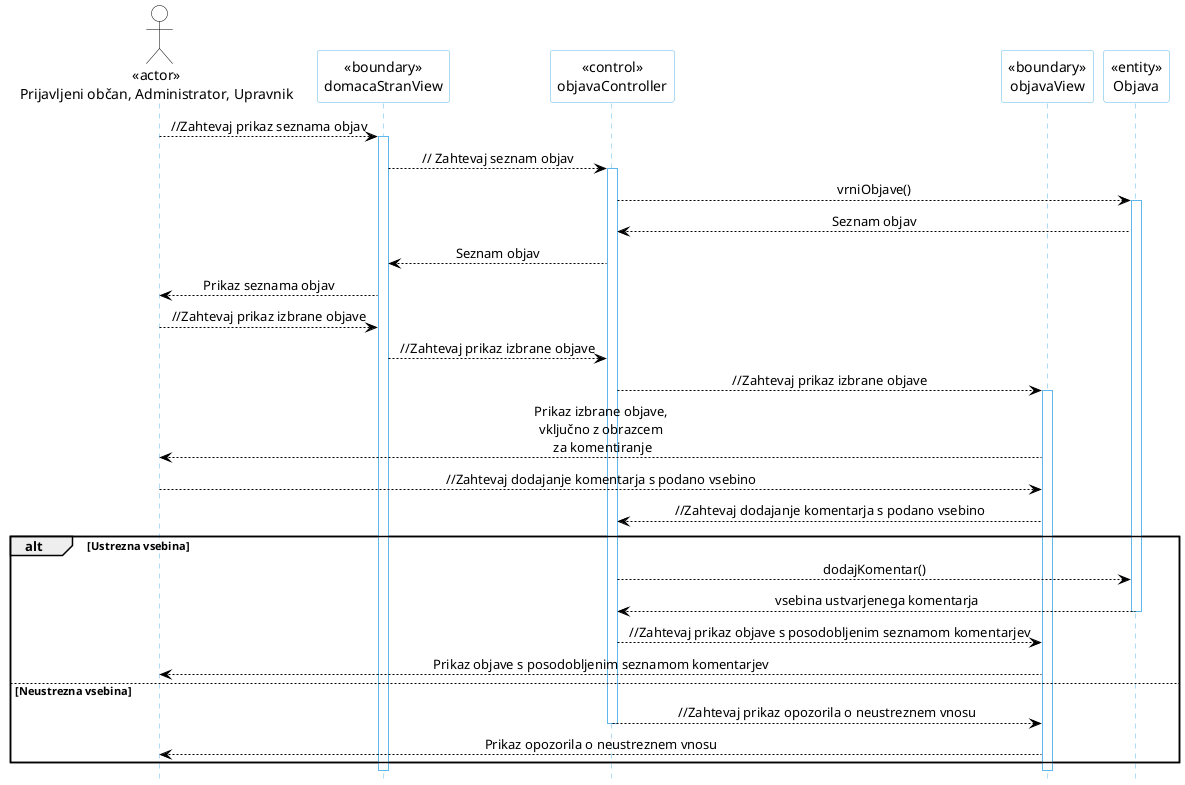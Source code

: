 @startuml
hide footbox

skinparam backgroundcolor transparent
skinparam defaultTextAlignment center
skinparam actorBorderColor black
skinparam actorBackgroundColor white
skinparam arrowColor black  
skinparam sequenceLifeLineBorderColor #5FB8EC
skinparam sequenceParticipantBorderColor #5FB8EC
skinparam sequenceParticipantBackgroundColor white

actor Uporabnik as "<<actor>>\nPrijavljeni občan, Administrator, Upravnik"
participant domacaStranView as "<<boundary>>\ndomacaStranView"
participant objavaController as "<<control>>\nobjavaController"
participant objavaView as "<<boundary>>\nobjavaView"

participant Objava as "<<entity>>\nObjava"


Uporabnik --> domacaStranView: //Zahtevaj prikaz seznama objav
activate domacaStranView
domacaStranView --> objavaController: // Zahtevaj seznam objav
activate objavaController
objavaController --> Objava: vrniObjave()
activate Objava
Objava --> objavaController: Seznam objav
objavaController --> domacaStranView: Seznam objav
domacaStranView --> Uporabnik: Prikaz seznama objav

Uporabnik --> domacaStranView: //Zahtevaj prikaz izbrane objave
domacaStranView --> objavaController: //Zahtevaj prikaz izbrane objave
objavaController --> objavaView: //Zahtevaj prikaz izbrane objave
activate objavaView
objavaView --> Uporabnik: Prikaz izbrane objave,\nvključno z obrazcem\n za komentiranje
Uporabnik --> objavaView: //Zahtevaj dodajanje komentarja s podano vsebino
objavaView --> objavaController: //Zahtevaj dodajanje komentarja s podano vsebino
alt Ustrezna vsebina
objavaController --> Objava: dodajKomentar()
Objava --> objavaController: vsebina ustvarjenega komentarja
deactivate Objava
objavaController --> objavaView: //Zahtevaj prikaz objave s posodobljenim seznamom komentarjev
objavaView --> Uporabnik: Prikaz objave s posodobljenim seznamom komentarjev
else Neustrezna vsebina
objavaController --> objavaView: //Zahtevaj prikaz opozorila o neustreznem vnosu
deactivate objavaController
objavaView --> Uporabnik: Prikaz opozorila o neustreznem vnosu
end
@enduml

